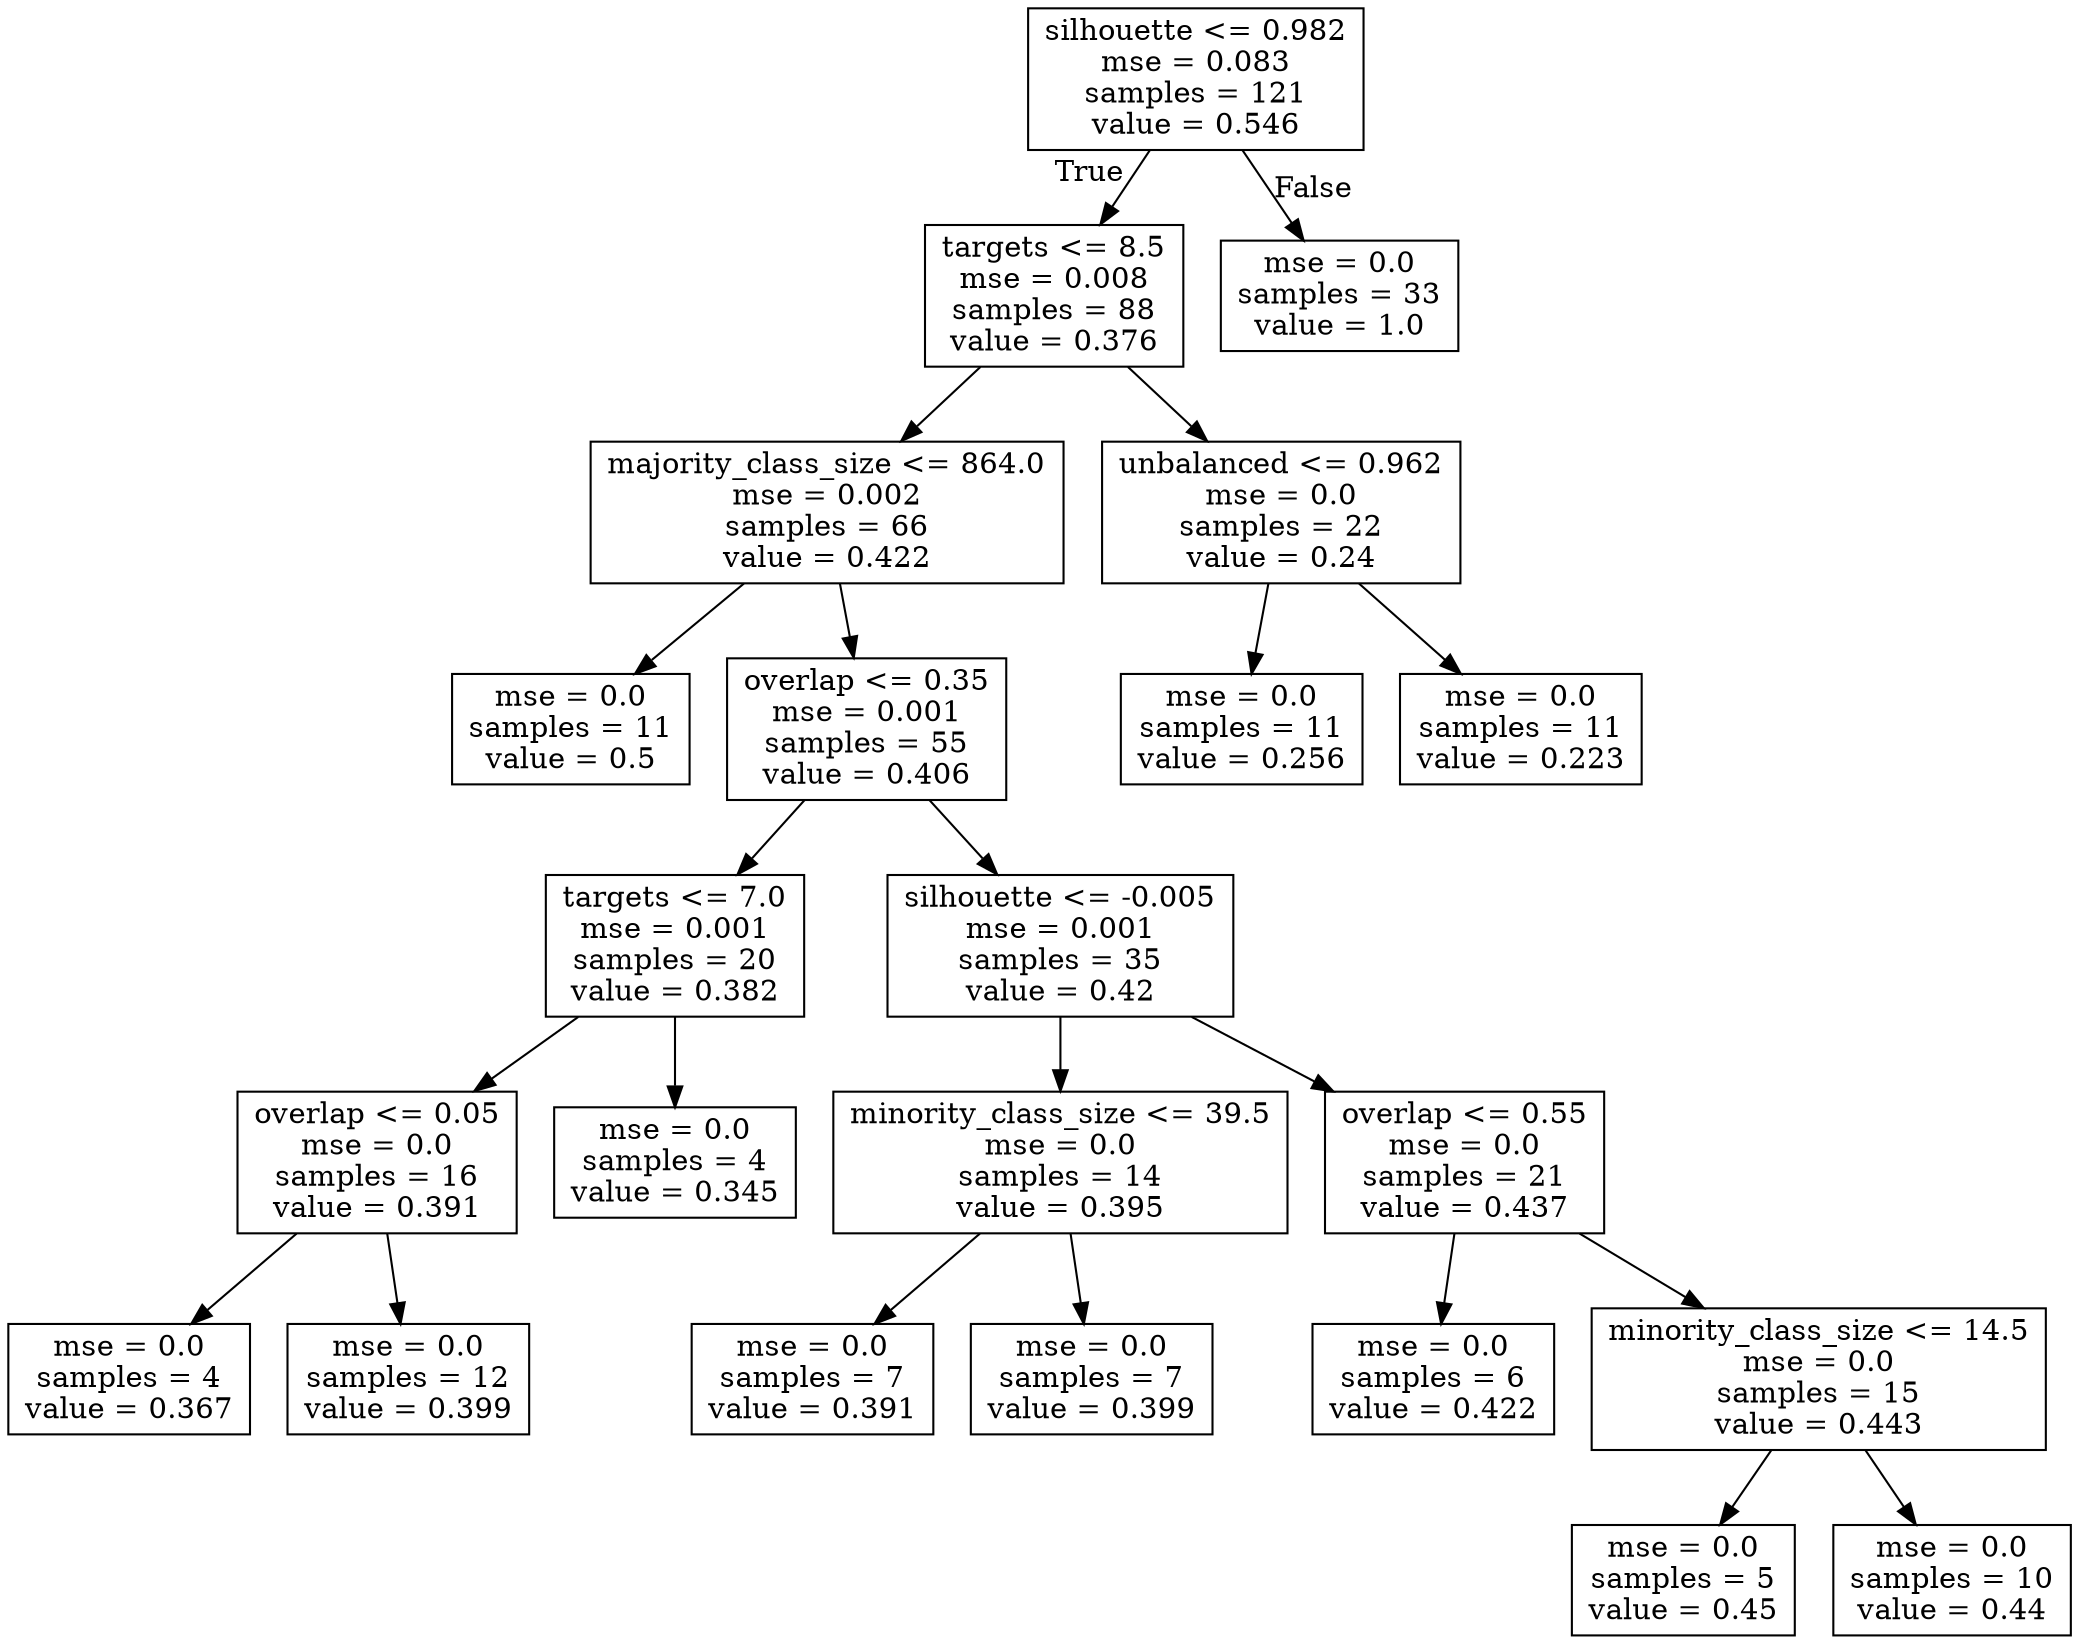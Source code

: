 digraph Tree {
node [shape=box] ;
0 [label="silhouette <= 0.982\nmse = 0.083\nsamples = 121\nvalue = 0.546"] ;
1 [label="targets <= 8.5\nmse = 0.008\nsamples = 88\nvalue = 0.376"] ;
0 -> 1 [labeldistance=2.5, labelangle=45, headlabel="True"] ;
2 [label="majority_class_size <= 864.0\nmse = 0.002\nsamples = 66\nvalue = 0.422"] ;
1 -> 2 ;
3 [label="mse = 0.0\nsamples = 11\nvalue = 0.5"] ;
2 -> 3 ;
4 [label="overlap <= 0.35\nmse = 0.001\nsamples = 55\nvalue = 0.406"] ;
2 -> 4 ;
5 [label="targets <= 7.0\nmse = 0.001\nsamples = 20\nvalue = 0.382"] ;
4 -> 5 ;
6 [label="overlap <= 0.05\nmse = 0.0\nsamples = 16\nvalue = 0.391"] ;
5 -> 6 ;
7 [label="mse = 0.0\nsamples = 4\nvalue = 0.367"] ;
6 -> 7 ;
8 [label="mse = 0.0\nsamples = 12\nvalue = 0.399"] ;
6 -> 8 ;
9 [label="mse = 0.0\nsamples = 4\nvalue = 0.345"] ;
5 -> 9 ;
10 [label="silhouette <= -0.005\nmse = 0.001\nsamples = 35\nvalue = 0.42"] ;
4 -> 10 ;
11 [label="minority_class_size <= 39.5\nmse = 0.0\nsamples = 14\nvalue = 0.395"] ;
10 -> 11 ;
12 [label="mse = 0.0\nsamples = 7\nvalue = 0.391"] ;
11 -> 12 ;
13 [label="mse = 0.0\nsamples = 7\nvalue = 0.399"] ;
11 -> 13 ;
14 [label="overlap <= 0.55\nmse = 0.0\nsamples = 21\nvalue = 0.437"] ;
10 -> 14 ;
15 [label="mse = 0.0\nsamples = 6\nvalue = 0.422"] ;
14 -> 15 ;
16 [label="minority_class_size <= 14.5\nmse = 0.0\nsamples = 15\nvalue = 0.443"] ;
14 -> 16 ;
17 [label="mse = 0.0\nsamples = 5\nvalue = 0.45"] ;
16 -> 17 ;
18 [label="mse = 0.0\nsamples = 10\nvalue = 0.44"] ;
16 -> 18 ;
19 [label="unbalanced <= 0.962\nmse = 0.0\nsamples = 22\nvalue = 0.24"] ;
1 -> 19 ;
20 [label="mse = 0.0\nsamples = 11\nvalue = 0.256"] ;
19 -> 20 ;
21 [label="mse = 0.0\nsamples = 11\nvalue = 0.223"] ;
19 -> 21 ;
22 [label="mse = 0.0\nsamples = 33\nvalue = 1.0"] ;
0 -> 22 [labeldistance=2.5, labelangle=-45, headlabel="False"] ;
}